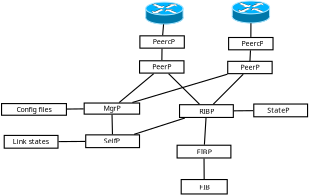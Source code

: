 <?xml version="1.0" encoding="UTF-8"?>
<dia:diagram xmlns:dia="http://www.lysator.liu.se/~alla/dia/">
  <dia:layer name="Background" visible="true">
    <dia:object type="Cisco - Router" version="0" id="O0">
      <dia:attribute name="obj_pos">
        <dia:point val="23.05,6.4"/>
      </dia:attribute>
      <dia:attribute name="obj_bb">
        <dia:rectangle val="23.049,6.399;26.438,8.4"/>
      </dia:attribute>
      <dia:attribute name="elem_corner">
        <dia:point val="23.05,6.4"/>
      </dia:attribute>
      <dia:attribute name="elem_width">
        <dia:real val="3.387"/>
      </dia:attribute>
      <dia:attribute name="elem_height">
        <dia:real val="2"/>
      </dia:attribute>
      <dia:attribute name="line_width">
        <dia:real val="0.1"/>
      </dia:attribute>
      <dia:attribute name="line_colour">
        <dia:color val="#000000"/>
      </dia:attribute>
      <dia:attribute name="fill_colour">
        <dia:color val="#ffffff"/>
      </dia:attribute>
      <dia:attribute name="show_background">
        <dia:boolean val="true"/>
      </dia:attribute>
      <dia:attribute name="line_style">
        <dia:enum val="0"/>
        <dia:real val="1"/>
      </dia:attribute>
      <dia:attribute name="flip_horizontal">
        <dia:boolean val="false"/>
      </dia:attribute>
      <dia:attribute name="flip_vertical">
        <dia:boolean val="false"/>
      </dia:attribute>
    </dia:object>
    <dia:object type="Cisco - Router" version="0" id="O1">
      <dia:attribute name="obj_pos">
        <dia:point val="15.25,6.5"/>
      </dia:attribute>
      <dia:attribute name="obj_bb">
        <dia:rectangle val="15.249,6.5;18.638,8.501"/>
      </dia:attribute>
      <dia:attribute name="elem_corner">
        <dia:point val="15.25,6.5"/>
      </dia:attribute>
      <dia:attribute name="elem_width">
        <dia:real val="3.387"/>
      </dia:attribute>
      <dia:attribute name="elem_height">
        <dia:real val="2"/>
      </dia:attribute>
      <dia:attribute name="line_width">
        <dia:real val="0.1"/>
      </dia:attribute>
      <dia:attribute name="line_colour">
        <dia:color val="#000000"/>
      </dia:attribute>
      <dia:attribute name="fill_colour">
        <dia:color val="#ffffff"/>
      </dia:attribute>
      <dia:attribute name="show_background">
        <dia:boolean val="true"/>
      </dia:attribute>
      <dia:attribute name="line_style">
        <dia:enum val="0"/>
        <dia:real val="1"/>
      </dia:attribute>
      <dia:attribute name="flip_horizontal">
        <dia:boolean val="false"/>
      </dia:attribute>
      <dia:attribute name="flip_vertical">
        <dia:boolean val="false"/>
      </dia:attribute>
    </dia:object>
    <dia:object type="Standard - Text" version="1" id="O2">
      <dia:attribute name="obj_pos">
        <dia:point val="9.25,11.55"/>
      </dia:attribute>
      <dia:attribute name="obj_bb">
        <dia:rectangle val="9.25,11;9.25,11.95"/>
      </dia:attribute>
      <dia:attribute name="text">
        <dia:composite type="text">
          <dia:attribute name="string">
            <dia:string>##</dia:string>
          </dia:attribute>
          <dia:attribute name="font">
            <dia:font family="sans" style="0" name="Helvetica"/>
          </dia:attribute>
          <dia:attribute name="height">
            <dia:real val="0.8"/>
          </dia:attribute>
          <dia:attribute name="pos">
            <dia:point val="9.25,11.55"/>
          </dia:attribute>
          <dia:attribute name="color">
            <dia:color val="#000000"/>
          </dia:attribute>
          <dia:attribute name="alignment">
            <dia:enum val="0"/>
          </dia:attribute>
        </dia:composite>
      </dia:attribute>
      <dia:attribute name="valign">
        <dia:enum val="3"/>
      </dia:attribute>
    </dia:object>
    <dia:object type="Standard - Line" version="0" id="O3">
      <dia:attribute name="obj_pos">
        <dia:point val="16.719,10.7"/>
      </dia:attribute>
      <dia:attribute name="obj_bb">
        <dia:rectangle val="16.655,10.649;16.77,11.791"/>
      </dia:attribute>
      <dia:attribute name="conn_endpoints">
        <dia:point val="16.719,10.7"/>
        <dia:point val="16.706,11.74"/>
      </dia:attribute>
      <dia:attribute name="numcp">
        <dia:int val="1"/>
      </dia:attribute>
      <dia:connections>
        <dia:connection handle="0" to="O36" connection="8"/>
        <dia:connection handle="1" to="O12" connection="8"/>
      </dia:connections>
    </dia:object>
    <dia:object type="Standard - Line" version="0" id="O4">
      <dia:attribute name="obj_pos">
        <dia:point val="24.697,10.85"/>
      </dia:attribute>
      <dia:attribute name="obj_bb">
        <dia:rectangle val="24.595,10.797;24.75,11.892"/>
      </dia:attribute>
      <dia:attribute name="conn_endpoints">
        <dia:point val="24.697,10.85"/>
        <dia:point val="24.648,11.84"/>
      </dia:attribute>
      <dia:attribute name="numcp">
        <dia:int val="1"/>
      </dia:attribute>
      <dia:connections>
        <dia:connection handle="0" to="O38" connection="8"/>
        <dia:connection handle="1" to="O10" connection="1"/>
      </dia:connections>
    </dia:object>
    <dia:object type="Standard - Line" version="0" id="O5">
      <dia:attribute name="obj_pos">
        <dia:point val="20.509,20.602"/>
      </dia:attribute>
      <dia:attribute name="obj_bb">
        <dia:rectangle val="20.459,20.552;20.571,22.5"/>
      </dia:attribute>
      <dia:attribute name="conn_endpoints">
        <dia:point val="20.509,20.602"/>
        <dia:point val="20.521,22.45"/>
      </dia:attribute>
      <dia:attribute name="numcp">
        <dia:int val="1"/>
      </dia:attribute>
      <dia:connections>
        <dia:connection handle="0" to="O21" connection="8"/>
        <dia:connection handle="1" to="O14" connection="8"/>
      </dia:connections>
    </dia:object>
    <dia:object type="Standard - Line" version="0" id="O6">
      <dia:attribute name="obj_pos">
        <dia:point val="12.854,15.554"/>
      </dia:attribute>
      <dia:attribute name="obj_bb">
        <dia:rectangle val="12.784,12.878;16.045,15.624"/>
      </dia:attribute>
      <dia:attribute name="conn_endpoints">
        <dia:point val="12.854,15.554"/>
        <dia:point val="15.975,12.948"/>
      </dia:attribute>
      <dia:attribute name="numcp">
        <dia:int val="1"/>
      </dia:attribute>
      <dia:connections>
        <dia:connection handle="0" to="O16" connection="8"/>
        <dia:connection handle="1" to="O12" connection="8"/>
      </dia:connections>
    </dia:object>
    <dia:object type="Standard - Line" version="0" id="O7">
      <dia:attribute name="obj_pos">
        <dia:point val="17.31,12.95"/>
      </dia:attribute>
      <dia:attribute name="obj_bb">
        <dia:rectangle val="17.239,12.879;20.164,15.772"/>
      </dia:attribute>
      <dia:attribute name="conn_endpoints">
        <dia:point val="17.31,12.95"/>
        <dia:point val="20.094,15.701"/>
      </dia:attribute>
      <dia:attribute name="numcp">
        <dia:int val="1"/>
      </dia:attribute>
      <dia:connections>
        <dia:connection handle="0" to="O12" connection="8"/>
        <dia:connection handle="1" to="O8" connection="8"/>
      </dia:connections>
    </dia:object>
    <dia:group>
      <dia:object type="Standard - Box" version="0" id="O8">
        <dia:attribute name="obj_pos">
          <dia:point val="18.3,15.75"/>
        </dia:attribute>
        <dia:attribute name="obj_bb">
          <dia:rectangle val="18.25,15.7;23.2,16.95"/>
        </dia:attribute>
        <dia:attribute name="elem_corner">
          <dia:point val="18.3,15.75"/>
        </dia:attribute>
        <dia:attribute name="elem_width">
          <dia:real val="4.85"/>
        </dia:attribute>
        <dia:attribute name="elem_height">
          <dia:real val="1.15"/>
        </dia:attribute>
        <dia:attribute name="show_background">
          <dia:boolean val="true"/>
        </dia:attribute>
      </dia:object>
      <dia:object type="Standard - Text" version="1" id="O9">
        <dia:attribute name="obj_pos">
          <dia:point val="20.075,16.575"/>
        </dia:attribute>
        <dia:attribute name="obj_bb">
          <dia:rectangle val="20.075,16.025;21.425,16.975"/>
        </dia:attribute>
        <dia:attribute name="text">
          <dia:composite type="text">
            <dia:attribute name="string">
              <dia:string>#RIBP#</dia:string>
            </dia:attribute>
            <dia:attribute name="font">
              <dia:font family="sans" style="0" name="Helvetica"/>
            </dia:attribute>
            <dia:attribute name="height">
              <dia:real val="0.8"/>
            </dia:attribute>
            <dia:attribute name="pos">
              <dia:point val="20.075,16.575"/>
            </dia:attribute>
            <dia:attribute name="color">
              <dia:color val="#000000"/>
            </dia:attribute>
            <dia:attribute name="alignment">
              <dia:enum val="0"/>
            </dia:attribute>
          </dia:composite>
        </dia:attribute>
        <dia:attribute name="valign">
          <dia:enum val="3"/>
        </dia:attribute>
      </dia:object>
    </dia:group>
    <dia:group>
      <dia:object type="Standard - Box" version="0" id="O10">
        <dia:attribute name="obj_pos">
          <dia:point val="22.645,11.84"/>
        </dia:attribute>
        <dia:attribute name="obj_bb">
          <dia:rectangle val="22.595,11.79;26.7,12.999"/>
        </dia:attribute>
        <dia:attribute name="elem_corner">
          <dia:point val="22.645,11.84"/>
        </dia:attribute>
        <dia:attribute name="elem_width">
          <dia:real val="4.005"/>
        </dia:attribute>
        <dia:attribute name="elem_height">
          <dia:real val="1.11"/>
        </dia:attribute>
        <dia:attribute name="show_background">
          <dia:boolean val="true"/>
        </dia:attribute>
      </dia:object>
      <dia:object type="Standard - Text" version="1" id="O11">
        <dia:attribute name="obj_pos">
          <dia:point val="23.8,12.6"/>
        </dia:attribute>
        <dia:attribute name="obj_bb">
          <dia:rectangle val="23.8,12.05;25.65,12.999"/>
        </dia:attribute>
        <dia:attribute name="text">
          <dia:composite type="text">
            <dia:attribute name="string">
              <dia:string>#PeerP#</dia:string>
            </dia:attribute>
            <dia:attribute name="font">
              <dia:font family="sans" style="0" name="Helvetica"/>
            </dia:attribute>
            <dia:attribute name="height">
              <dia:real val="0.8"/>
            </dia:attribute>
            <dia:attribute name="pos">
              <dia:point val="23.8,12.6"/>
            </dia:attribute>
            <dia:attribute name="color">
              <dia:color val="#000000"/>
            </dia:attribute>
            <dia:attribute name="alignment">
              <dia:enum val="0"/>
            </dia:attribute>
          </dia:composite>
        </dia:attribute>
        <dia:attribute name="valign">
          <dia:enum val="3"/>
        </dia:attribute>
      </dia:object>
    </dia:group>
    <dia:group>
      <dia:object type="Standard - Box" version="0" id="O12">
        <dia:attribute name="obj_pos">
          <dia:point val="14.695,11.79"/>
        </dia:attribute>
        <dia:attribute name="obj_bb">
          <dia:rectangle val="14.645,11.74;18.75,12.95"/>
        </dia:attribute>
        <dia:attribute name="elem_corner">
          <dia:point val="14.695,11.79"/>
        </dia:attribute>
        <dia:attribute name="elem_width">
          <dia:real val="4.005"/>
        </dia:attribute>
        <dia:attribute name="elem_height">
          <dia:real val="1.11"/>
        </dia:attribute>
        <dia:attribute name="show_background">
          <dia:boolean val="true"/>
        </dia:attribute>
      </dia:object>
      <dia:object type="Standard - Text" version="1" id="O13">
        <dia:attribute name="obj_pos">
          <dia:point val="15.85,12.55"/>
        </dia:attribute>
        <dia:attribute name="obj_bb">
          <dia:rectangle val="15.85,11.999;17.7,12.95"/>
        </dia:attribute>
        <dia:attribute name="text">
          <dia:composite type="text">
            <dia:attribute name="string">
              <dia:string>#PeerP#</dia:string>
            </dia:attribute>
            <dia:attribute name="font">
              <dia:font family="sans" style="0" name="Helvetica"/>
            </dia:attribute>
            <dia:attribute name="height">
              <dia:real val="0.8"/>
            </dia:attribute>
            <dia:attribute name="pos">
              <dia:point val="15.85,12.55"/>
            </dia:attribute>
            <dia:attribute name="color">
              <dia:color val="#000000"/>
            </dia:attribute>
            <dia:attribute name="alignment">
              <dia:enum val="0"/>
            </dia:attribute>
          </dia:composite>
        </dia:attribute>
        <dia:attribute name="valign">
          <dia:enum val="3"/>
        </dia:attribute>
      </dia:object>
    </dia:group>
    <dia:group>
      <dia:object type="Standard - Box" version="0" id="O14">
        <dia:attribute name="obj_pos">
          <dia:point val="18.45,22.5"/>
        </dia:attribute>
        <dia:attribute name="obj_bb">
          <dia:rectangle val="18.4,22.45;22.65,23.85"/>
        </dia:attribute>
        <dia:attribute name="elem_corner">
          <dia:point val="18.45,22.5"/>
        </dia:attribute>
        <dia:attribute name="elem_width">
          <dia:real val="4.15"/>
        </dia:attribute>
        <dia:attribute name="elem_height">
          <dia:real val="1.3"/>
        </dia:attribute>
        <dia:attribute name="show_background">
          <dia:boolean val="true"/>
        </dia:attribute>
      </dia:object>
      <dia:object type="Standard - Text" version="1" id="O15">
        <dia:attribute name="obj_pos">
          <dia:point val="20.075,23.4"/>
        </dia:attribute>
        <dia:attribute name="obj_bb">
          <dia:rectangle val="20.075,22.85;20.975,23.8"/>
        </dia:attribute>
        <dia:attribute name="text">
          <dia:composite type="text">
            <dia:attribute name="string">
              <dia:string>#FIB#</dia:string>
            </dia:attribute>
            <dia:attribute name="font">
              <dia:font family="sans" style="0" name="Helvetica"/>
            </dia:attribute>
            <dia:attribute name="height">
              <dia:real val="0.8"/>
            </dia:attribute>
            <dia:attribute name="pos">
              <dia:point val="20.075,23.4"/>
            </dia:attribute>
            <dia:attribute name="color">
              <dia:color val="#000000"/>
            </dia:attribute>
            <dia:attribute name="alignment">
              <dia:enum val="0"/>
            </dia:attribute>
          </dia:composite>
        </dia:attribute>
        <dia:attribute name="valign">
          <dia:enum val="3"/>
        </dia:attribute>
      </dia:object>
    </dia:group>
    <dia:group>
      <dia:object type="Standard - Box" version="0" id="O16">
        <dia:attribute name="obj_pos">
          <dia:point val="9.7,15.6"/>
        </dia:attribute>
        <dia:attribute name="obj_bb">
          <dia:rectangle val="9.65,15.55;14.75,16.65"/>
        </dia:attribute>
        <dia:attribute name="elem_corner">
          <dia:point val="9.7,15.6"/>
        </dia:attribute>
        <dia:attribute name="elem_width">
          <dia:real val="5"/>
        </dia:attribute>
        <dia:attribute name="elem_height">
          <dia:real val="1"/>
        </dia:attribute>
        <dia:attribute name="show_background">
          <dia:boolean val="true"/>
        </dia:attribute>
      </dia:object>
      <dia:object type="Standard - Text" version="1" id="O17">
        <dia:attribute name="obj_pos">
          <dia:point val="11.45,16.3"/>
        </dia:attribute>
        <dia:attribute name="obj_bb">
          <dia:rectangle val="11.45,15.75;13,16.7"/>
        </dia:attribute>
        <dia:attribute name="text">
          <dia:composite type="text">
            <dia:attribute name="string">
              <dia:string>#MgrP#</dia:string>
            </dia:attribute>
            <dia:attribute name="font">
              <dia:font family="sans" style="0" name="Helvetica"/>
            </dia:attribute>
            <dia:attribute name="height">
              <dia:real val="0.8"/>
            </dia:attribute>
            <dia:attribute name="pos">
              <dia:point val="11.45,16.3"/>
            </dia:attribute>
            <dia:attribute name="color">
              <dia:color val="#000000"/>
            </dia:attribute>
            <dia:attribute name="alignment">
              <dia:enum val="0"/>
            </dia:attribute>
          </dia:composite>
        </dia:attribute>
        <dia:attribute name="valign">
          <dia:enum val="3"/>
        </dia:attribute>
      </dia:object>
    </dia:group>
    <dia:group>
      <dia:object type="Standard - Box" version="0" id="O18">
        <dia:attribute name="obj_pos">
          <dia:point val="2.25,15.65"/>
        </dia:attribute>
        <dia:attribute name="obj_bb">
          <dia:rectangle val="2.2,15.6;8.15,16.75"/>
        </dia:attribute>
        <dia:attribute name="elem_corner">
          <dia:point val="2.25,15.65"/>
        </dia:attribute>
        <dia:attribute name="elem_width">
          <dia:real val="5.85"/>
        </dia:attribute>
        <dia:attribute name="elem_height">
          <dia:real val="1.05"/>
        </dia:attribute>
        <dia:attribute name="show_background">
          <dia:boolean val="true"/>
        </dia:attribute>
      </dia:object>
      <dia:object type="Standard - Text" version="1" id="O19">
        <dia:attribute name="obj_pos">
          <dia:point val="3.6,16.4"/>
        </dia:attribute>
        <dia:attribute name="obj_bb">
          <dia:rectangle val="3.6,15.85;7,16.8"/>
        </dia:attribute>
        <dia:attribute name="text">
          <dia:composite type="text">
            <dia:attribute name="string">
              <dia:string>#Config files#</dia:string>
            </dia:attribute>
            <dia:attribute name="font">
              <dia:font family="sans" style="0" name="Helvetica"/>
            </dia:attribute>
            <dia:attribute name="height">
              <dia:real val="0.8"/>
            </dia:attribute>
            <dia:attribute name="pos">
              <dia:point val="3.6,16.4"/>
            </dia:attribute>
            <dia:attribute name="color">
              <dia:color val="#000000"/>
            </dia:attribute>
            <dia:attribute name="alignment">
              <dia:enum val="0"/>
            </dia:attribute>
          </dia:composite>
        </dia:attribute>
        <dia:attribute name="valign">
          <dia:enum val="3"/>
        </dia:attribute>
      </dia:object>
    </dia:group>
    <dia:object type="Standard - Line" version="0" id="O20">
      <dia:attribute name="obj_pos">
        <dia:point val="8.15,16.143"/>
      </dia:attribute>
      <dia:attribute name="obj_bb">
        <dia:rectangle val="8.099,16.077;9.701,16.194"/>
      </dia:attribute>
      <dia:attribute name="conn_endpoints">
        <dia:point val="8.15,16.143"/>
        <dia:point val="9.651,16.127"/>
      </dia:attribute>
      <dia:attribute name="numcp">
        <dia:int val="1"/>
      </dia:attribute>
      <dia:connections>
        <dia:connection handle="0" to="O18" connection="8"/>
        <dia:connection handle="1" to="O16" connection="8"/>
      </dia:connections>
    </dia:object>
    <dia:group>
      <dia:object type="Standard - Box" version="0" id="O21">
        <dia:attribute name="obj_pos">
          <dia:point val="18.08,19.405"/>
        </dia:attribute>
        <dia:attribute name="obj_bb">
          <dia:rectangle val="18.03,19.355;22.98,20.605"/>
        </dia:attribute>
        <dia:attribute name="elem_corner">
          <dia:point val="18.08,19.405"/>
        </dia:attribute>
        <dia:attribute name="elem_width">
          <dia:real val="4.85"/>
        </dia:attribute>
        <dia:attribute name="elem_height">
          <dia:real val="1.15"/>
        </dia:attribute>
        <dia:attribute name="show_background">
          <dia:boolean val="true"/>
        </dia:attribute>
      </dia:object>
      <dia:object type="Standard - Text" version="1" id="O22">
        <dia:attribute name="obj_pos">
          <dia:point val="19.855,20.23"/>
        </dia:attribute>
        <dia:attribute name="obj_bb">
          <dia:rectangle val="19.855,19.68;21.155,20.63"/>
        </dia:attribute>
        <dia:attribute name="text">
          <dia:composite type="text">
            <dia:attribute name="string">
              <dia:string>#FIBP#</dia:string>
            </dia:attribute>
            <dia:attribute name="font">
              <dia:font family="sans" style="0" name="Helvetica"/>
            </dia:attribute>
            <dia:attribute name="height">
              <dia:real val="0.8"/>
            </dia:attribute>
            <dia:attribute name="pos">
              <dia:point val="19.855,20.23"/>
            </dia:attribute>
            <dia:attribute name="color">
              <dia:color val="#000000"/>
            </dia:attribute>
            <dia:attribute name="alignment">
              <dia:enum val="0"/>
            </dia:attribute>
          </dia:composite>
        </dia:attribute>
        <dia:attribute name="valign">
          <dia:enum val="3"/>
        </dia:attribute>
      </dia:object>
    </dia:group>
    <dia:object type="Standard - Line" version="0" id="O23">
      <dia:attribute name="obj_pos">
        <dia:point val="20.687,16.95"/>
      </dia:attribute>
      <dia:attribute name="obj_bb">
        <dia:rectangle val="20.49,16.897;20.74,19.408"/>
      </dia:attribute>
      <dia:attribute name="conn_endpoints">
        <dia:point val="20.687,16.95"/>
        <dia:point val="20.543,19.355"/>
      </dia:attribute>
      <dia:attribute name="numcp">
        <dia:int val="1"/>
      </dia:attribute>
      <dia:connections>
        <dia:connection handle="0" to="O8" connection="8"/>
        <dia:connection handle="1" to="O21" connection="8"/>
      </dia:connections>
    </dia:object>
    <dia:object type="Standard - Line" version="0" id="O24">
      <dia:attribute name="obj_pos">
        <dia:point val="24.945,16.287"/>
      </dia:attribute>
      <dia:attribute name="obj_bb">
        <dia:rectangle val="23.15,16.237;24.995,16.353"/>
      </dia:attribute>
      <dia:attribute name="conn_endpoints">
        <dia:point val="24.945,16.287"/>
        <dia:point val="23.2,16.303"/>
      </dia:attribute>
      <dia:attribute name="numcp">
        <dia:int val="1"/>
      </dia:attribute>
      <dia:connections>
        <dia:connection handle="0" to="O26" connection="8"/>
        <dia:connection handle="1" to="O8" connection="8"/>
      </dia:connections>
    </dia:object>
    <dia:object type="Standard - Line" version="0" id="O25">
      <dia:attribute name="obj_pos">
        <dia:point val="24.044,13.0"/>
      </dia:attribute>
      <dia:attribute name="obj_bb">
        <dia:rectangle val="21.277,12.929;24.114,15.772"/>
      </dia:attribute>
      <dia:attribute name="conn_endpoints">
        <dia:point val="24.044,13.0"/>
        <dia:point val="21.348,15.701"/>
      </dia:attribute>
      <dia:attribute name="numcp">
        <dia:int val="1"/>
      </dia:attribute>
      <dia:connections>
        <dia:connection handle="0" to="O10" connection="8"/>
        <dia:connection handle="1" to="O8" connection="8"/>
      </dia:connections>
    </dia:object>
    <dia:group>
      <dia:object type="Standard - Box" version="0" id="O26">
        <dia:attribute name="obj_pos">
          <dia:point val="24.995,15.69"/>
        </dia:attribute>
        <dia:attribute name="obj_bb">
          <dia:rectangle val="24.945,15.64;29.895,16.89"/>
        </dia:attribute>
        <dia:attribute name="elem_corner">
          <dia:point val="24.995,15.69"/>
        </dia:attribute>
        <dia:attribute name="elem_width">
          <dia:real val="4.85"/>
        </dia:attribute>
        <dia:attribute name="elem_height">
          <dia:real val="1.15"/>
        </dia:attribute>
        <dia:attribute name="show_background">
          <dia:boolean val="true"/>
        </dia:attribute>
      </dia:object>
      <dia:object type="Standard - Text" version="1" id="O27">
        <dia:attribute name="obj_pos">
          <dia:point val="26.22,16.465"/>
        </dia:attribute>
        <dia:attribute name="obj_bb">
          <dia:rectangle val="26.22,15.915;28.32,16.865"/>
        </dia:attribute>
        <dia:attribute name="text">
          <dia:composite type="text">
            <dia:attribute name="string">
              <dia:string>#StateP#</dia:string>
            </dia:attribute>
            <dia:attribute name="font">
              <dia:font family="sans" style="0" name="Helvetica"/>
            </dia:attribute>
            <dia:attribute name="height">
              <dia:real val="0.8"/>
            </dia:attribute>
            <dia:attribute name="pos">
              <dia:point val="26.22,16.465"/>
            </dia:attribute>
            <dia:attribute name="color">
              <dia:color val="#000000"/>
            </dia:attribute>
            <dia:attribute name="alignment">
              <dia:enum val="0"/>
            </dia:attribute>
          </dia:composite>
        </dia:attribute>
        <dia:attribute name="valign">
          <dia:enum val="3"/>
        </dia:attribute>
      </dia:object>
    </dia:group>
    <dia:group>
      <dia:object type="Standard - Box" version="0" id="O28">
        <dia:attribute name="obj_pos">
          <dia:point val="9.84,18.47"/>
        </dia:attribute>
        <dia:attribute name="obj_bb">
          <dia:rectangle val="9.79,18.42;14.74,19.67"/>
        </dia:attribute>
        <dia:attribute name="elem_corner">
          <dia:point val="9.84,18.47"/>
        </dia:attribute>
        <dia:attribute name="elem_width">
          <dia:real val="4.85"/>
        </dia:attribute>
        <dia:attribute name="elem_height">
          <dia:real val="1.15"/>
        </dia:attribute>
        <dia:attribute name="show_background">
          <dia:boolean val="true"/>
        </dia:attribute>
      </dia:object>
      <dia:object type="Standard - Text" version="1" id="O29">
        <dia:attribute name="obj_pos">
          <dia:point val="11.465,19.245"/>
        </dia:attribute>
        <dia:attribute name="obj_bb">
          <dia:rectangle val="11.465,18.695;13.015,19.645"/>
        </dia:attribute>
        <dia:attribute name="text">
          <dia:composite type="text">
            <dia:attribute name="string">
              <dia:string>#SelfP#</dia:string>
            </dia:attribute>
            <dia:attribute name="font">
              <dia:font family="sans" style="0" name="Helvetica"/>
            </dia:attribute>
            <dia:attribute name="height">
              <dia:real val="0.8"/>
            </dia:attribute>
            <dia:attribute name="pos">
              <dia:point val="11.465,19.245"/>
            </dia:attribute>
            <dia:attribute name="color">
              <dia:color val="#000000"/>
            </dia:attribute>
            <dia:attribute name="alignment">
              <dia:enum val="0"/>
            </dia:attribute>
          </dia:composite>
        </dia:attribute>
        <dia:attribute name="valign">
          <dia:enum val="3"/>
        </dia:attribute>
      </dia:object>
    </dia:group>
    <dia:object type="Standard - Line" version="0" id="O30">
      <dia:attribute name="obj_pos">
        <dia:point val="18.781,16.95"/>
      </dia:attribute>
      <dia:attribute name="obj_bb">
        <dia:rectangle val="14.146,16.887;18.844,18.483"/>
      </dia:attribute>
      <dia:attribute name="conn_endpoints">
        <dia:point val="18.781,16.95"/>
        <dia:point val="14.209,18.42"/>
      </dia:attribute>
      <dia:attribute name="numcp">
        <dia:int val="1"/>
      </dia:attribute>
      <dia:connections>
        <dia:connection handle="0" to="O8" connection="8"/>
        <dia:connection handle="1" to="O28" connection="8"/>
      </dia:connections>
    </dia:object>
    <dia:object type="Standard - Line" version="0" id="O31">
      <dia:attribute name="obj_pos">
        <dia:point val="22.616,12.999"/>
      </dia:attribute>
      <dia:attribute name="obj_bb">
        <dia:rectangle val="13.987,12.937;22.678,15.612"/>
      </dia:attribute>
      <dia:attribute name="conn_endpoints">
        <dia:point val="22.616,12.999"/>
        <dia:point val="14.049,15.55"/>
      </dia:attribute>
      <dia:attribute name="numcp">
        <dia:int val="1"/>
      </dia:attribute>
      <dia:connections>
        <dia:connection handle="0" to="O10" connection="8"/>
        <dia:connection handle="1" to="O16" connection="8"/>
      </dia:connections>
    </dia:object>
    <dia:object type="Standard - Box" version="0" id="O32">
      <dia:attribute name="obj_pos">
        <dia:point val="2.49,18.52"/>
      </dia:attribute>
      <dia:attribute name="obj_bb">
        <dia:rectangle val="2.44,18.47;7.39,19.72"/>
      </dia:attribute>
      <dia:attribute name="elem_corner">
        <dia:point val="2.49,18.52"/>
      </dia:attribute>
      <dia:attribute name="elem_width">
        <dia:real val="4.85"/>
      </dia:attribute>
      <dia:attribute name="elem_height">
        <dia:real val="1.15"/>
      </dia:attribute>
      <dia:attribute name="show_background">
        <dia:boolean val="true"/>
      </dia:attribute>
    </dia:object>
    <dia:object type="Standard - Text" version="1" id="O33">
      <dia:attribute name="obj_pos">
        <dia:point val="3.265,19.295"/>
      </dia:attribute>
      <dia:attribute name="obj_bb">
        <dia:rectangle val="3.265,18.745;6.665,19.695"/>
      </dia:attribute>
      <dia:attribute name="text">
        <dia:composite type="text">
          <dia:attribute name="string">
            <dia:string>#Link states#</dia:string>
          </dia:attribute>
          <dia:attribute name="font">
            <dia:font family="sans" style="0" name="Helvetica"/>
          </dia:attribute>
          <dia:attribute name="height">
            <dia:real val="0.8"/>
          </dia:attribute>
          <dia:attribute name="pos">
            <dia:point val="3.265,19.295"/>
          </dia:attribute>
          <dia:attribute name="color">
            <dia:color val="#000000"/>
          </dia:attribute>
          <dia:attribute name="alignment">
            <dia:enum val="0"/>
          </dia:attribute>
        </dia:composite>
      </dia:attribute>
      <dia:attribute name="valign">
        <dia:enum val="3"/>
      </dia:attribute>
    </dia:object>
    <dia:object type="Standard - Line" version="0" id="O34">
      <dia:attribute name="obj_pos">
        <dia:point val="12.212,16.65"/>
      </dia:attribute>
      <dia:attribute name="obj_bb">
        <dia:rectangle val="12.161,16.599;12.302,18.471"/>
      </dia:attribute>
      <dia:attribute name="conn_endpoints">
        <dia:point val="12.212,16.65"/>
        <dia:point val="12.251,18.42"/>
      </dia:attribute>
      <dia:attribute name="numcp">
        <dia:int val="1"/>
      </dia:attribute>
      <dia:connections>
        <dia:connection handle="0" to="O16" connection="8"/>
        <dia:connection handle="1" to="O28" connection="8"/>
      </dia:connections>
    </dia:object>
    <dia:object type="Standard - Line" version="0" id="O35">
      <dia:attribute name="obj_pos">
        <dia:point val="9.79,19.062"/>
      </dia:attribute>
      <dia:attribute name="obj_bb">
        <dia:rectangle val="7.34,19.012;9.84,19.128"/>
      </dia:attribute>
      <dia:attribute name="conn_endpoints">
        <dia:point val="9.79,19.062"/>
        <dia:point val="7.39,19.078"/>
      </dia:attribute>
      <dia:attribute name="numcp">
        <dia:int val="1"/>
      </dia:attribute>
      <dia:connections>
        <dia:connection handle="0" to="O28" connection="8"/>
        <dia:connection handle="1" to="O32" connection="8"/>
      </dia:connections>
    </dia:object>
    <dia:group>
      <dia:object type="Standard - Box" version="0" id="O36">
        <dia:attribute name="obj_pos">
          <dia:point val="14.725,9.54"/>
        </dia:attribute>
        <dia:attribute name="obj_bb">
          <dia:rectangle val="14.675,9.49;18.78,10.7"/>
        </dia:attribute>
        <dia:attribute name="elem_corner">
          <dia:point val="14.725,9.54"/>
        </dia:attribute>
        <dia:attribute name="elem_width">
          <dia:real val="4.005"/>
        </dia:attribute>
        <dia:attribute name="elem_height">
          <dia:real val="1.11"/>
        </dia:attribute>
        <dia:attribute name="show_background">
          <dia:boolean val="true"/>
        </dia:attribute>
      </dia:object>
      <dia:object type="Standard - Text" version="1" id="O37">
        <dia:attribute name="obj_pos">
          <dia:point val="15.88,10.3"/>
        </dia:attribute>
        <dia:attribute name="obj_bb">
          <dia:rectangle val="15.88,9.749;18.08,10.7"/>
        </dia:attribute>
        <dia:attribute name="text">
          <dia:composite type="text">
            <dia:attribute name="string">
              <dia:string>#PeercP#</dia:string>
            </dia:attribute>
            <dia:attribute name="font">
              <dia:font family="sans" style="0" name="Helvetica"/>
            </dia:attribute>
            <dia:attribute name="height">
              <dia:real val="0.8"/>
            </dia:attribute>
            <dia:attribute name="pos">
              <dia:point val="15.88,10.3"/>
            </dia:attribute>
            <dia:attribute name="color">
              <dia:color val="#000000"/>
            </dia:attribute>
            <dia:attribute name="alignment">
              <dia:enum val="0"/>
            </dia:attribute>
          </dia:composite>
        </dia:attribute>
        <dia:attribute name="valign">
          <dia:enum val="3"/>
        </dia:attribute>
      </dia:object>
    </dia:group>
    <dia:group>
      <dia:object type="Standard - Box" version="0" id="O38">
        <dia:attribute name="obj_pos">
          <dia:point val="22.725,9.69"/>
        </dia:attribute>
        <dia:attribute name="obj_bb">
          <dia:rectangle val="22.675,9.64;26.78,10.85"/>
        </dia:attribute>
        <dia:attribute name="elem_corner">
          <dia:point val="22.725,9.69"/>
        </dia:attribute>
        <dia:attribute name="elem_width">
          <dia:real val="4.005"/>
        </dia:attribute>
        <dia:attribute name="elem_height">
          <dia:real val="1.11"/>
        </dia:attribute>
        <dia:attribute name="show_background">
          <dia:boolean val="true"/>
        </dia:attribute>
      </dia:object>
      <dia:object type="Standard - Text" version="1" id="O39">
        <dia:attribute name="obj_pos">
          <dia:point val="23.88,10.45"/>
        </dia:attribute>
        <dia:attribute name="obj_bb">
          <dia:rectangle val="23.88,9.899;26.08,10.85"/>
        </dia:attribute>
        <dia:attribute name="text">
          <dia:composite type="text">
            <dia:attribute name="string">
              <dia:string>#PeercP#</dia:string>
            </dia:attribute>
            <dia:attribute name="font">
              <dia:font family="sans" style="0" name="Helvetica"/>
            </dia:attribute>
            <dia:attribute name="height">
              <dia:real val="0.8"/>
            </dia:attribute>
            <dia:attribute name="pos">
              <dia:point val="23.88,10.45"/>
            </dia:attribute>
            <dia:attribute name="color">
              <dia:color val="#000000"/>
            </dia:attribute>
            <dia:attribute name="alignment">
              <dia:enum val="0"/>
            </dia:attribute>
          </dia:composite>
        </dia:attribute>
        <dia:attribute name="valign">
          <dia:enum val="3"/>
        </dia:attribute>
      </dia:object>
    </dia:group>
    <dia:object type="Standard - Line" version="0" id="O40">
      <dia:attribute name="obj_pos">
        <dia:point val="24.737,8.4"/>
      </dia:attribute>
      <dia:attribute name="obj_bb">
        <dia:rectangle val="24.68,8.35;24.788,9.69"/>
      </dia:attribute>
      <dia:attribute name="conn_endpoints">
        <dia:point val="24.737,8.4"/>
        <dia:point val="24.731,9.64"/>
      </dia:attribute>
      <dia:attribute name="numcp">
        <dia:int val="1"/>
      </dia:attribute>
      <dia:connections>
        <dia:connection handle="0" to="O0" connection="4"/>
        <dia:connection handle="1" to="O38" connection="8"/>
      </dia:connections>
    </dia:object>
    <dia:object type="Standard - Line" version="0" id="O41">
      <dia:attribute name="obj_pos">
        <dia:point val="16.86,8.499"/>
      </dia:attribute>
      <dia:attribute name="obj_bb">
        <dia:rectangle val="16.724,8.445;16.914,9.544"/>
      </dia:attribute>
      <dia:attribute name="conn_endpoints">
        <dia:point val="16.86,8.499"/>
        <dia:point val="16.778,9.49"/>
      </dia:attribute>
      <dia:attribute name="numcp">
        <dia:int val="1"/>
      </dia:attribute>
      <dia:connections>
        <dia:connection handle="0" to="O1" connection="4"/>
        <dia:connection handle="1" to="O36" connection="8"/>
      </dia:connections>
    </dia:object>
  </dia:layer>
</dia:diagram>
